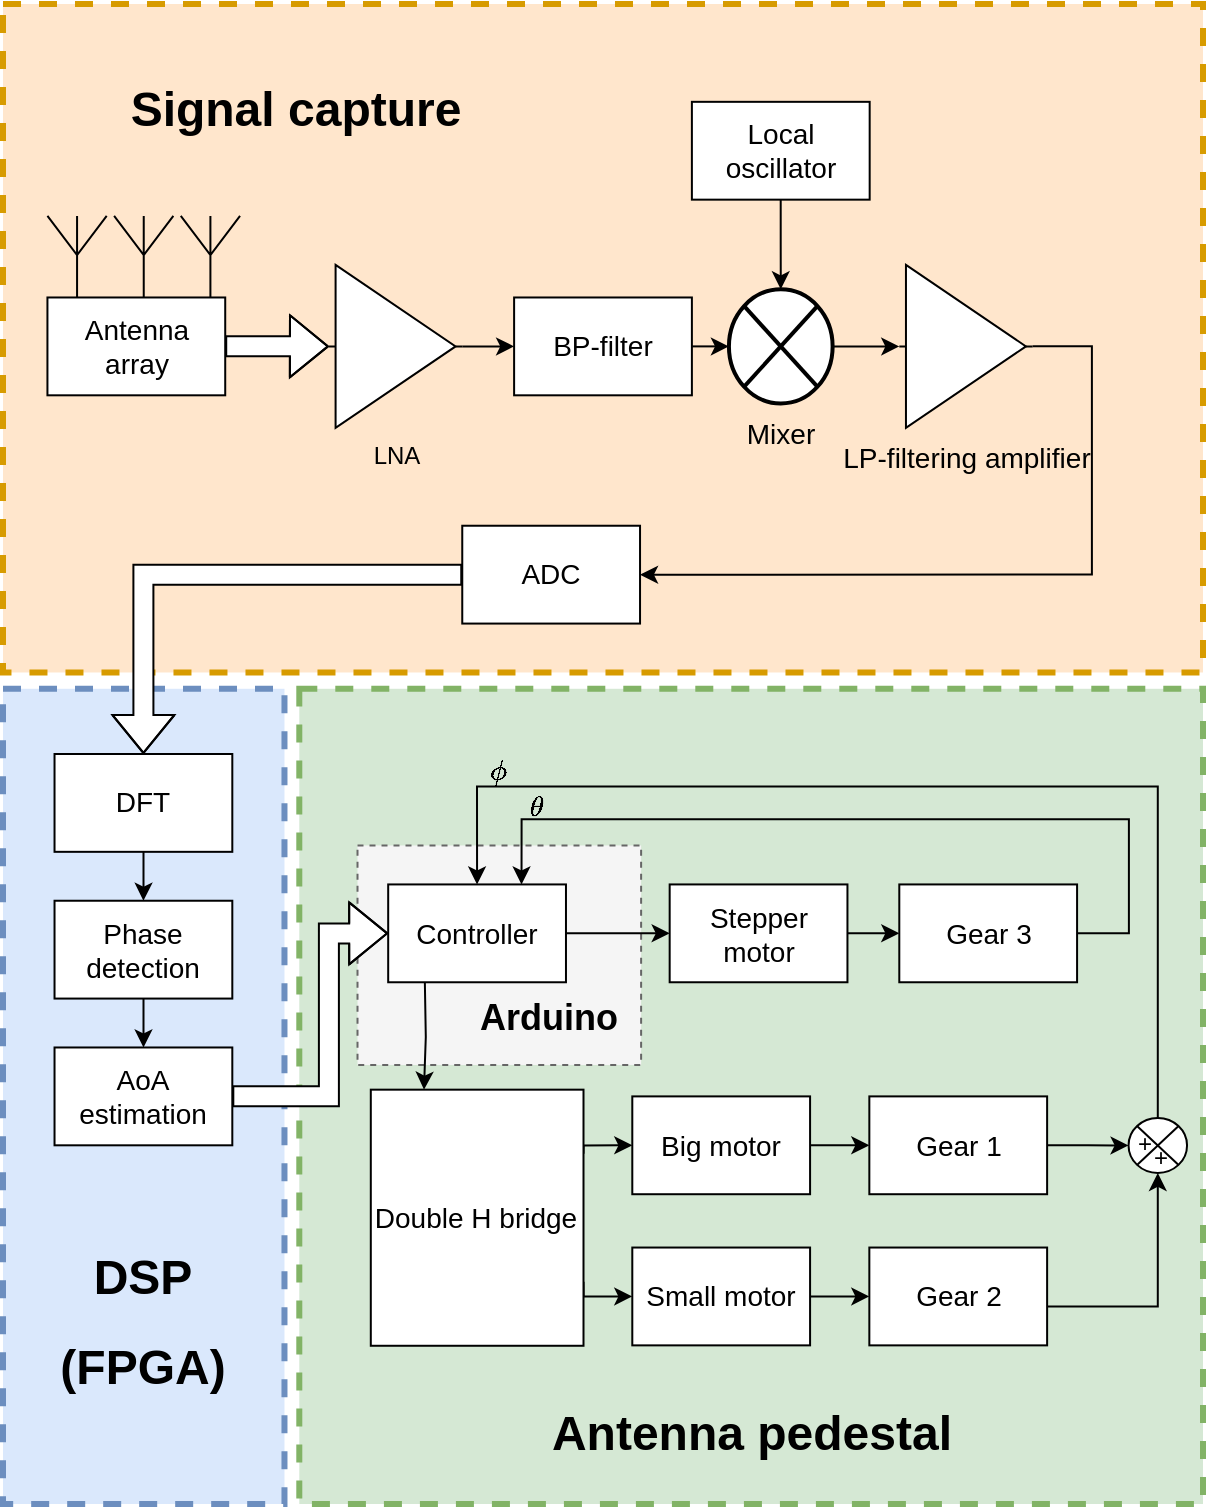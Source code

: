 <mxfile version="12.3.1" type="device" pages="1"><diagram id="OeFLnWTNnwaEDMwsgwr9" name="Page-1"><mxGraphModel dx="813" dy="407" grid="1" gridSize="10" guides="1" tooltips="1" connect="1" arrows="1" fold="1" page="1" pageScale="1" pageWidth="827" pageHeight="1169" math="1" shadow="0"><root><mxCell id="0"/><mxCell id="1" parent="0"/><mxCell id="5QmP4lkpVjxdlHUPegf7-3" value="" style="group" vertex="1" connectable="0" parent="1"><mxGeometry x="111.5" y="190" width="600" height="750" as="geometry"/></mxCell><mxCell id="db773R4XzRpbNGYv5MVc-52" value="" style="group;container=1;" parent="5QmP4lkpVjxdlHUPegf7-3" vertex="1" connectable="0"><mxGeometry width="600" height="750" as="geometry"/></mxCell><mxCell id="db773R4XzRpbNGYv5MVc-47" value="" style="rounded=0;whiteSpace=wrap;html=1;strokeWidth=3;fillColor=#d5e8d4;dashed=1;strokeColor=#82b366;" parent="db773R4XzRpbNGYv5MVc-52" vertex="1"><mxGeometry x="148.148" y="342.391" width="451.852" height="407.609" as="geometry"/></mxCell><mxCell id="db773R4XzRpbNGYv5MVc-59" value="" style="rounded=0;whiteSpace=wrap;html=1;dashed=1;strokeWidth=1;fillColor=#f5f5f5;strokeColor=#666666;fontColor=#333333;" parent="db773R4XzRpbNGYv5MVc-52" vertex="1"><mxGeometry x="177.253" y="420.732" width="141.802" height="109.756" as="geometry"/></mxCell><mxCell id="db773R4XzRpbNGYv5MVc-51" value="" style="rounded=0;whiteSpace=wrap;html=1;dashed=1;strokeWidth=3;fillColor=#ffe6cc;strokeColor=#d79b00;" parent="db773R4XzRpbNGYv5MVc-52" vertex="1"><mxGeometry width="600" height="334.239" as="geometry"/></mxCell><mxCell id="db773R4XzRpbNGYv5MVc-50" value="" style="rounded=0;whiteSpace=wrap;html=1;dashed=1;strokeWidth=3;fillColor=#dae8fc;strokeColor=#6c8ebf;" parent="db773R4XzRpbNGYv5MVc-52" vertex="1"><mxGeometry y="342.391" width="140.741" height="407.609" as="geometry"/></mxCell><mxCell id="db773R4XzRpbNGYv5MVc-4" value="" style="group" parent="db773R4XzRpbNGYv5MVc-52" vertex="1" connectable="0"><mxGeometry x="22.222" y="105.978" width="96.296" height="48.913" as="geometry"/></mxCell><mxCell id="db773R4XzRpbNGYv5MVc-1" value="" style="verticalLabelPosition=bottom;shadow=0;dashed=0;align=center;html=1;verticalAlign=top;shape=mxgraph.electrical.radio.aerial_-_antenna_1;" parent="db773R4XzRpbNGYv5MVc-4" vertex="1"><mxGeometry width="29.63" height="48.913" as="geometry"/></mxCell><mxCell id="db773R4XzRpbNGYv5MVc-2" value="" style="verticalLabelPosition=bottom;shadow=0;dashed=0;align=center;html=1;verticalAlign=top;shape=mxgraph.electrical.radio.aerial_-_antenna_1;" parent="db773R4XzRpbNGYv5MVc-4" vertex="1"><mxGeometry x="33.333" width="29.63" height="48.913" as="geometry"/></mxCell><mxCell id="db773R4XzRpbNGYv5MVc-3" value="" style="verticalLabelPosition=bottom;shadow=0;dashed=0;align=center;html=1;verticalAlign=top;shape=mxgraph.electrical.radio.aerial_-_antenna_1;" parent="db773R4XzRpbNGYv5MVc-4" vertex="1"><mxGeometry x="66.667" width="29.63" height="48.913" as="geometry"/></mxCell><mxCell id="db773R4XzRpbNGYv5MVc-5" value="&lt;font style=&quot;font-size: 14px&quot;&gt;Antenna array&lt;/font&gt;" style="rounded=0;whiteSpace=wrap;html=1;" parent="db773R4XzRpbNGYv5MVc-52" vertex="1"><mxGeometry x="22.222" y="146.739" width="88.889" height="48.913" as="geometry"/></mxCell><mxCell id="db773R4XzRpbNGYv5MVc-6" value="LNA" style="verticalLabelPosition=bottom;shadow=0;dashed=0;align=center;html=1;verticalAlign=top;shape=mxgraph.electrical.abstract.amplifier;rotation=0;" parent="db773R4XzRpbNGYv5MVc-52" vertex="1"><mxGeometry x="162.963" y="130.435" width="66.667" height="81.522" as="geometry"/></mxCell><mxCell id="db773R4XzRpbNGYv5MVc-7" style="edgeStyle=orthogonalEdgeStyle;rounded=0;orthogonalLoop=1;jettySize=auto;html=1;entryX=0;entryY=0.5;entryDx=0;entryDy=0;entryPerimeter=0;shape=flexArrow;fillColor=#ffffff;" parent="db773R4XzRpbNGYv5MVc-52" source="db773R4XzRpbNGYv5MVc-5" target="db773R4XzRpbNGYv5MVc-6" edge="1"><mxGeometry relative="1" as="geometry"/></mxCell><mxCell id="db773R4XzRpbNGYv5MVc-8" value="&lt;font style=&quot;font-size: 14px&quot;&gt;Mixer&lt;/font&gt;" style="verticalLabelPosition=bottom;verticalAlign=top;html=1;strokeWidth=2;shape=mxgraph.flowchart.or;" parent="db773R4XzRpbNGYv5MVc-52" vertex="1"><mxGeometry x="362.963" y="142.663" width="51.852" height="57.065" as="geometry"/></mxCell><mxCell id="db773R4XzRpbNGYv5MVc-11" style="edgeStyle=orthogonalEdgeStyle;rounded=0;orthogonalLoop=1;jettySize=auto;html=1;entryX=0.5;entryY=0;entryDx=0;entryDy=0;entryPerimeter=0;" parent="db773R4XzRpbNGYv5MVc-52" source="db773R4XzRpbNGYv5MVc-10" target="db773R4XzRpbNGYv5MVc-8" edge="1"><mxGeometry relative="1" as="geometry"/></mxCell><mxCell id="db773R4XzRpbNGYv5MVc-10" value="&lt;font style=&quot;font-size: 14px&quot;&gt;Local oscillator&lt;/font&gt;" style="rounded=0;whiteSpace=wrap;html=1;" parent="db773R4XzRpbNGYv5MVc-52" vertex="1"><mxGeometry x="344.444" y="48.913" width="88.889" height="48.913" as="geometry"/></mxCell><mxCell id="db773R4XzRpbNGYv5MVc-13" value="&lt;font style=&quot;font-size: 14px&quot;&gt;LP-filtering amplifier&lt;/font&gt;" style="verticalLabelPosition=bottom;shadow=0;dashed=0;align=center;html=1;verticalAlign=top;shape=mxgraph.electrical.abstract.amplifier;" parent="db773R4XzRpbNGYv5MVc-52" vertex="1"><mxGeometry x="448.148" y="130.435" width="66.667" height="81.522" as="geometry"/></mxCell><mxCell id="db773R4XzRpbNGYv5MVc-18" style="edgeStyle=orthogonalEdgeStyle;rounded=0;orthogonalLoop=1;jettySize=auto;html=1;entryX=0;entryY=0.5;entryDx=0;entryDy=0;entryPerimeter=0;" parent="db773R4XzRpbNGYv5MVc-52" source="db773R4XzRpbNGYv5MVc-8" target="db773R4XzRpbNGYv5MVc-13" edge="1"><mxGeometry relative="1" as="geometry"/></mxCell><mxCell id="db773R4XzRpbNGYv5MVc-17" style="edgeStyle=orthogonalEdgeStyle;rounded=0;orthogonalLoop=1;jettySize=auto;html=1;exitX=1;exitY=0.5;exitDx=0;exitDy=0;entryX=0;entryY=0.5;entryDx=0;entryDy=0;entryPerimeter=0;" parent="db773R4XzRpbNGYv5MVc-52" source="db773R4XzRpbNGYv5MVc-15" target="db773R4XzRpbNGYv5MVc-8" edge="1"><mxGeometry relative="1" as="geometry"/></mxCell><mxCell id="db773R4XzRpbNGYv5MVc-15" value="&lt;font style=&quot;font-size: 14px&quot;&gt;BP-filter&lt;/font&gt;" style="rounded=0;whiteSpace=wrap;html=1;" parent="db773R4XzRpbNGYv5MVc-52" vertex="1"><mxGeometry x="255.556" y="146.739" width="88.889" height="48.913" as="geometry"/></mxCell><mxCell id="db773R4XzRpbNGYv5MVc-16" style="edgeStyle=orthogonalEdgeStyle;rounded=0;orthogonalLoop=1;jettySize=auto;html=1;exitX=1;exitY=0.5;exitDx=0;exitDy=0;exitPerimeter=0;entryX=0;entryY=0.5;entryDx=0;entryDy=0;" parent="db773R4XzRpbNGYv5MVc-52" source="db773R4XzRpbNGYv5MVc-6" target="db773R4XzRpbNGYv5MVc-15" edge="1"><mxGeometry relative="1" as="geometry"/></mxCell><mxCell id="db773R4XzRpbNGYv5MVc-19" value="&lt;font style=&quot;font-size: 14px&quot;&gt;ADC&lt;/font&gt;" style="rounded=0;whiteSpace=wrap;html=1;" parent="db773R4XzRpbNGYv5MVc-52" vertex="1"><mxGeometry x="229.63" y="260.87" width="88.889" height="48.913" as="geometry"/></mxCell><mxCell id="db773R4XzRpbNGYv5MVc-20" style="edgeStyle=orthogonalEdgeStyle;rounded=0;orthogonalLoop=1;jettySize=auto;html=1;entryX=1;entryY=0.5;entryDx=0;entryDy=0;" parent="db773R4XzRpbNGYv5MVc-52" source="db773R4XzRpbNGYv5MVc-13" target="db773R4XzRpbNGYv5MVc-19" edge="1"><mxGeometry relative="1" as="geometry"><Array as="points"><mxPoint x="544.444" y="171.196"/><mxPoint x="544.444" y="285.326"/></Array></mxGeometry></mxCell><mxCell id="db773R4XzRpbNGYv5MVc-21" value="&lt;font style=&quot;font-size: 14px&quot;&gt;DFT&lt;/font&gt;" style="rounded=0;whiteSpace=wrap;html=1;" parent="db773R4XzRpbNGYv5MVc-52" vertex="1"><mxGeometry x="25.767" y="375" width="88.889" height="48.913" as="geometry"/></mxCell><mxCell id="db773R4XzRpbNGYv5MVc-32" style="edgeStyle=orthogonalEdgeStyle;rounded=0;orthogonalLoop=1;jettySize=auto;html=1;entryX=0.5;entryY=0;entryDx=0;entryDy=0;shape=flexArrow;fillColor=#ffffff;" parent="db773R4XzRpbNGYv5MVc-52" source="db773R4XzRpbNGYv5MVc-19" target="db773R4XzRpbNGYv5MVc-21" edge="1"><mxGeometry relative="1" as="geometry"/></mxCell><mxCell id="db773R4XzRpbNGYv5MVc-23" value="&lt;font style=&quot;font-size: 14px&quot;&gt;AoA estimation&lt;/font&gt;" style="rounded=0;whiteSpace=wrap;html=1;strokeWidth=1;" parent="db773R4XzRpbNGYv5MVc-52" vertex="1"><mxGeometry x="25.767" y="521.739" width="88.889" height="48.913" as="geometry"/></mxCell><mxCell id="db773R4XzRpbNGYv5MVc-76" style="edgeStyle=orthogonalEdgeStyle;rounded=0;orthogonalLoop=1;jettySize=auto;html=1;entryX=0.25;entryY=0;entryDx=0;entryDy=0;endArrow=classic;endFill=1;fillColor=#ffffff;" parent="db773R4XzRpbNGYv5MVc-52" target="db773R4XzRpbNGYv5MVc-75" edge="1"><mxGeometry relative="1" as="geometry"><mxPoint x="210.931" y="489.329" as="sourcePoint"/></mxGeometry></mxCell><mxCell id="db773R4XzRpbNGYv5MVc-24" value="&lt;font style=&quot;font-size: 14px&quot;&gt;Controller&lt;/font&gt;" style="rounded=0;whiteSpace=wrap;html=1;strokeWidth=1;" parent="db773R4XzRpbNGYv5MVc-52" vertex="1"><mxGeometry x="192.593" y="440.217" width="88.889" height="48.913" as="geometry"/></mxCell><mxCell id="db773R4XzRpbNGYv5MVc-37" style="edgeStyle=orthogonalEdgeStyle;rounded=0;orthogonalLoop=1;jettySize=auto;html=1;entryX=0;entryY=0.5;entryDx=0;entryDy=0;shape=flexArrow;fillColor=#ffffff;" parent="db773R4XzRpbNGYv5MVc-52" source="db773R4XzRpbNGYv5MVc-23" target="db773R4XzRpbNGYv5MVc-24" edge="1"><mxGeometry relative="1" as="geometry"><Array as="points"><mxPoint x="162.963" y="545.38"/><mxPoint x="162.963" y="463.859"/></Array></mxGeometry></mxCell><mxCell id="db773R4XzRpbNGYv5MVc-44" style="edgeStyle=orthogonalEdgeStyle;rounded=0;orthogonalLoop=1;jettySize=auto;html=1;entryX=0.75;entryY=0;entryDx=0;entryDy=0;" parent="db773R4XzRpbNGYv5MVc-52" source="db773R4XzRpbNGYv5MVc-25" target="db773R4XzRpbNGYv5MVc-24" edge="1"><mxGeometry relative="1" as="geometry"><mxPoint x="311.111" y="423.913" as="targetPoint"/><Array as="points"><mxPoint x="562.963" y="464.674"/><mxPoint x="562.963" y="407.609"/><mxPoint x="259.259" y="407.609"/></Array></mxGeometry></mxCell><mxCell id="db773R4XzRpbNGYv5MVc-25" value="&lt;font style=&quot;font-size: 14px&quot;&gt;Gear 3&lt;/font&gt;" style="rounded=0;whiteSpace=wrap;html=1;strokeWidth=1;" parent="db773R4XzRpbNGYv5MVc-52" vertex="1"><mxGeometry x="448.148" y="440.217" width="88.889" height="48.913" as="geometry"/></mxCell><mxCell id="db773R4XzRpbNGYv5MVc-34" style="edgeStyle=orthogonalEdgeStyle;rounded=0;orthogonalLoop=1;jettySize=auto;html=1;" parent="db773R4XzRpbNGYv5MVc-52" source="db773R4XzRpbNGYv5MVc-26" target="db773R4XzRpbNGYv5MVc-23" edge="1"><mxGeometry relative="1" as="geometry"/></mxCell><mxCell id="db773R4XzRpbNGYv5MVc-26" value="&lt;font style=&quot;font-size: 14px&quot;&gt;Phase detection&lt;/font&gt;" style="rounded=0;whiteSpace=wrap;html=1;strokeWidth=1;" parent="db773R4XzRpbNGYv5MVc-52" vertex="1"><mxGeometry x="25.767" y="448.37" width="88.889" height="48.913" as="geometry"/></mxCell><mxCell id="db773R4XzRpbNGYv5MVc-33" style="edgeStyle=orthogonalEdgeStyle;rounded=0;orthogonalLoop=1;jettySize=auto;html=1;entryX=0.5;entryY=0;entryDx=0;entryDy=0;" parent="db773R4XzRpbNGYv5MVc-52" source="db773R4XzRpbNGYv5MVc-21" target="db773R4XzRpbNGYv5MVc-26" edge="1"><mxGeometry relative="1" as="geometry"/></mxCell><mxCell id="db773R4XzRpbNGYv5MVc-58" style="edgeStyle=orthogonalEdgeStyle;rounded=0;orthogonalLoop=1;jettySize=auto;html=1;exitX=1;exitY=0.5;exitDx=0;exitDy=0;entryX=0;entryY=0.5;entryDx=0;entryDy=0;" parent="db773R4XzRpbNGYv5MVc-52" source="db773R4XzRpbNGYv5MVc-27" target="db773R4XzRpbNGYv5MVc-30" edge="1"><mxGeometry relative="1" as="geometry"/></mxCell><mxCell id="db773R4XzRpbNGYv5MVc-27" value="&lt;font style=&quot;font-size: 14px&quot;&gt;Small motor&lt;/font&gt;" style="rounded=0;whiteSpace=wrap;html=1;strokeWidth=1;" parent="db773R4XzRpbNGYv5MVc-52" vertex="1"><mxGeometry x="314.651" y="621.772" width="88.889" height="48.913" as="geometry"/></mxCell><mxCell id="db773R4XzRpbNGYv5MVc-28" value="&lt;font style=&quot;font-size: 14px&quot;&gt;Big motor&lt;/font&gt;" style="rounded=0;whiteSpace=wrap;html=1;strokeWidth=1;" parent="db773R4XzRpbNGYv5MVc-52" vertex="1"><mxGeometry x="314.651" y="546.196" width="88.889" height="48.913" as="geometry"/></mxCell><mxCell id="db773R4XzRpbNGYv5MVc-43" style="edgeStyle=orthogonalEdgeStyle;rounded=0;orthogonalLoop=1;jettySize=auto;html=1;entryX=0.5;entryY=0;entryDx=0;entryDy=0;" parent="db773R4XzRpbNGYv5MVc-52" source="db773R4XzRpbNGYv5MVc-65" target="db773R4XzRpbNGYv5MVc-24" edge="1"><mxGeometry relative="1" as="geometry"><Array as="points"><mxPoint x="577.778" y="570.652"/><mxPoint x="577.778" y="391.304"/><mxPoint x="237.037" y="391.304"/></Array></mxGeometry></mxCell><mxCell id="db773R4XzRpbNGYv5MVc-29" value="&lt;font style=&quot;font-size: 14px&quot;&gt;Gear 1&lt;/font&gt;" style="rounded=0;whiteSpace=wrap;html=1;strokeWidth=1;" parent="db773R4XzRpbNGYv5MVc-52" vertex="1"><mxGeometry x="433.169" y="546.196" width="88.889" height="48.913" as="geometry"/></mxCell><mxCell id="db773R4XzRpbNGYv5MVc-42" style="edgeStyle=orthogonalEdgeStyle;rounded=0;orthogonalLoop=1;jettySize=auto;html=1;entryX=0;entryY=0.5;entryDx=0;entryDy=0;" parent="db773R4XzRpbNGYv5MVc-52" source="db773R4XzRpbNGYv5MVc-28" target="db773R4XzRpbNGYv5MVc-29" edge="1"><mxGeometry relative="1" as="geometry"/></mxCell><mxCell id="db773R4XzRpbNGYv5MVc-30" value="&lt;font style=&quot;font-size: 14px&quot;&gt;Gear 2&lt;/font&gt;" style="rounded=0;whiteSpace=wrap;html=1;strokeWidth=1;" parent="db773R4XzRpbNGYv5MVc-52" vertex="1"><mxGeometry x="433.169" y="621.772" width="88.889" height="48.913" as="geometry"/></mxCell><mxCell id="db773R4XzRpbNGYv5MVc-38" style="edgeStyle=orthogonalEdgeStyle;rounded=0;orthogonalLoop=1;jettySize=auto;html=1;entryX=0;entryY=0.5;entryDx=0;entryDy=0;" parent="db773R4XzRpbNGYv5MVc-52" source="db773R4XzRpbNGYv5MVc-31" target="db773R4XzRpbNGYv5MVc-25" edge="1"><mxGeometry relative="1" as="geometry"/></mxCell><mxCell id="db773R4XzRpbNGYv5MVc-31" value="&lt;font style=&quot;font-size: 14px&quot;&gt;Stepper motor&lt;/font&gt;" style="rounded=0;whiteSpace=wrap;html=1;strokeWidth=1;" parent="db773R4XzRpbNGYv5MVc-52" vertex="1"><mxGeometry x="333.333" y="440.217" width="88.889" height="48.913" as="geometry"/></mxCell><mxCell id="db773R4XzRpbNGYv5MVc-40" style="edgeStyle=orthogonalEdgeStyle;rounded=0;orthogonalLoop=1;jettySize=auto;html=1;entryX=0;entryY=0.5;entryDx=0;entryDy=0;" parent="db773R4XzRpbNGYv5MVc-52" source="db773R4XzRpbNGYv5MVc-24" target="db773R4XzRpbNGYv5MVc-31" edge="1"><mxGeometry relative="1" as="geometry"/></mxCell><mxCell id="db773R4XzRpbNGYv5MVc-53" value="&lt;h1&gt;Signal capture&lt;/h1&gt;" style="text;html=1;strokeColor=none;fillColor=none;align=center;verticalAlign=middle;whiteSpace=wrap;rounded=0;dashed=1;" parent="db773R4XzRpbNGYv5MVc-52" vertex="1"><mxGeometry x="44.313" y="31.098" width="203.84" height="42.988" as="geometry"/></mxCell><mxCell id="db773R4XzRpbNGYv5MVc-54" value="&lt;h1&gt;DSP&lt;/h1&gt;&lt;h1&gt;(FPGA)&lt;/h1&gt;" style="text;html=1;strokeColor=none;fillColor=none;align=center;verticalAlign=middle;whiteSpace=wrap;rounded=0;dashed=1;" parent="db773R4XzRpbNGYv5MVc-52" vertex="1"><mxGeometry x="29.69" y="612.805" width="80.65" height="91.463" as="geometry"/></mxCell><mxCell id="db773R4XzRpbNGYv5MVc-56" value="&lt;h1&gt;Antenna pedestal&lt;/h1&gt;" style="text;html=1;strokeColor=none;fillColor=none;align=center;verticalAlign=middle;whiteSpace=wrap;rounded=0;dashed=1;" parent="db773R4XzRpbNGYv5MVc-52" vertex="1"><mxGeometry x="271" y="690" width="206" height="50" as="geometry"/></mxCell><mxCell id="db773R4XzRpbNGYv5MVc-61" value="&lt;h2&gt;Arduino&lt;/h2&gt;" style="text;html=1;strokeColor=none;fillColor=none;align=center;verticalAlign=middle;whiteSpace=wrap;rounded=0;dashed=1;" parent="db773R4XzRpbNGYv5MVc-52" vertex="1"><mxGeometry x="242.393" y="497.561" width="61.152" height="18.293" as="geometry"/></mxCell><mxCell id="db773R4XzRpbNGYv5MVc-65" value="" style="shape=sumEllipse;perimeter=ellipsePerimeter;whiteSpace=wrap;html=1;backgroundOutline=1;strokeWidth=1;fillColor=#ffffff;" parent="db773R4XzRpbNGYv5MVc-52" vertex="1"><mxGeometry x="562.777" y="557.012" width="29.247" height="27.439" as="geometry"/></mxCell><mxCell id="db773R4XzRpbNGYv5MVc-66" style="edgeStyle=orthogonalEdgeStyle;rounded=0;orthogonalLoop=1;jettySize=auto;html=1;entryX=0;entryY=0.5;entryDx=0;entryDy=0;" parent="db773R4XzRpbNGYv5MVc-52" source="db773R4XzRpbNGYv5MVc-29" target="db773R4XzRpbNGYv5MVc-65" edge="1"><mxGeometry relative="1" as="geometry"><mxPoint x="553.964" y="607.186" as="sourcePoint"/><mxPoint x="302.975" y="476.524" as="targetPoint"/><Array as="points"/></mxGeometry></mxCell><mxCell id="db773R4XzRpbNGYv5MVc-64" style="edgeStyle=orthogonalEdgeStyle;rounded=0;orthogonalLoop=1;jettySize=auto;html=1;endArrow=classic;endFill=1;entryX=0.5;entryY=1;entryDx=0;entryDy=0;" parent="db773R4XzRpbNGYv5MVc-52" source="db773R4XzRpbNGYv5MVc-30" target="db773R4XzRpbNGYv5MVc-65" edge="1"><mxGeometry relative="1" as="geometry"><mxPoint x="580.502" y="621.951" as="targetPoint"/><Array as="points"><mxPoint x="576.957" y="651.22"/></Array></mxGeometry></mxCell><mxCell id="db773R4XzRpbNGYv5MVc-67" value="+" style="text;html=1;align=center;verticalAlign=middle;resizable=0;points=[];;autosize=1;" parent="db773R4XzRpbNGYv5MVc-52" vertex="1"><mxGeometry x="568.538" y="567.073" width="20" height="20" as="geometry"/></mxCell><mxCell id="db773R4XzRpbNGYv5MVc-68" value="+" style="text;html=1;align=center;verticalAlign=middle;resizable=0;points=[];;autosize=1;" parent="db773R4XzRpbNGYv5MVc-52" vertex="1"><mxGeometry x="560.118" y="559.756" width="20" height="20" as="geometry"/></mxCell><mxCell id="db773R4XzRpbNGYv5MVc-69" value="$$\theta$$" style="text;html=1;strokeColor=none;fillColor=none;align=center;verticalAlign=middle;whiteSpace=wrap;rounded=0;" parent="db773R4XzRpbNGYv5MVc-52" vertex="1"><mxGeometry x="249.04" y="392.378" width="35.451" height="18.293" as="geometry"/></mxCell><mxCell id="db773R4XzRpbNGYv5MVc-70" value="$$\phi$$" style="text;html=1;align=center;verticalAlign=middle;resizable=0;points=[];;autosize=1;" parent="db773R4XzRpbNGYv5MVc-52" vertex="1"><mxGeometry x="217.134" y="374.085" width="60" height="20" as="geometry"/></mxCell><mxCell id="db773R4XzRpbNGYv5MVc-77" style="edgeStyle=orthogonalEdgeStyle;rounded=0;orthogonalLoop=1;jettySize=auto;html=1;exitX=1;exitY=0.25;exitDx=0;exitDy=0;entryX=0;entryY=0.5;entryDx=0;entryDy=0;endArrow=classic;endFill=1;fillColor=#ffffff;" parent="db773R4XzRpbNGYv5MVc-52" source="db773R4XzRpbNGYv5MVc-75" target="db773R4XzRpbNGYv5MVc-28" edge="1"><mxGeometry relative="1" as="geometry"><Array as="points"><mxPoint x="290.694" y="570.732"/></Array></mxGeometry></mxCell><mxCell id="db773R4XzRpbNGYv5MVc-78" style="edgeStyle=orthogonalEdgeStyle;rounded=0;orthogonalLoop=1;jettySize=auto;html=1;exitX=1;exitY=0.75;exitDx=0;exitDy=0;entryX=0;entryY=0.5;entryDx=0;entryDy=0;endArrow=classic;endFill=1;fillColor=#ffffff;" parent="db773R4XzRpbNGYv5MVc-52" source="db773R4XzRpbNGYv5MVc-75" target="db773R4XzRpbNGYv5MVc-27" edge="1"><mxGeometry relative="1" as="geometry"><Array as="points"><mxPoint x="290.694" y="646.646"/></Array></mxGeometry></mxCell><mxCell id="db773R4XzRpbNGYv5MVc-75" value="&lt;font style=&quot;font-size: 14px&quot;&gt;Double H bridge&lt;/font&gt;" style="rounded=0;whiteSpace=wrap;html=1;strokeWidth=1;fillColor=#ffffff;" parent="db773R4XzRpbNGYv5MVc-52" vertex="1"><mxGeometry x="183.9" y="542.835" width="106.352" height="128.049" as="geometry"/></mxCell></root></mxGraphModel></diagram></mxfile>